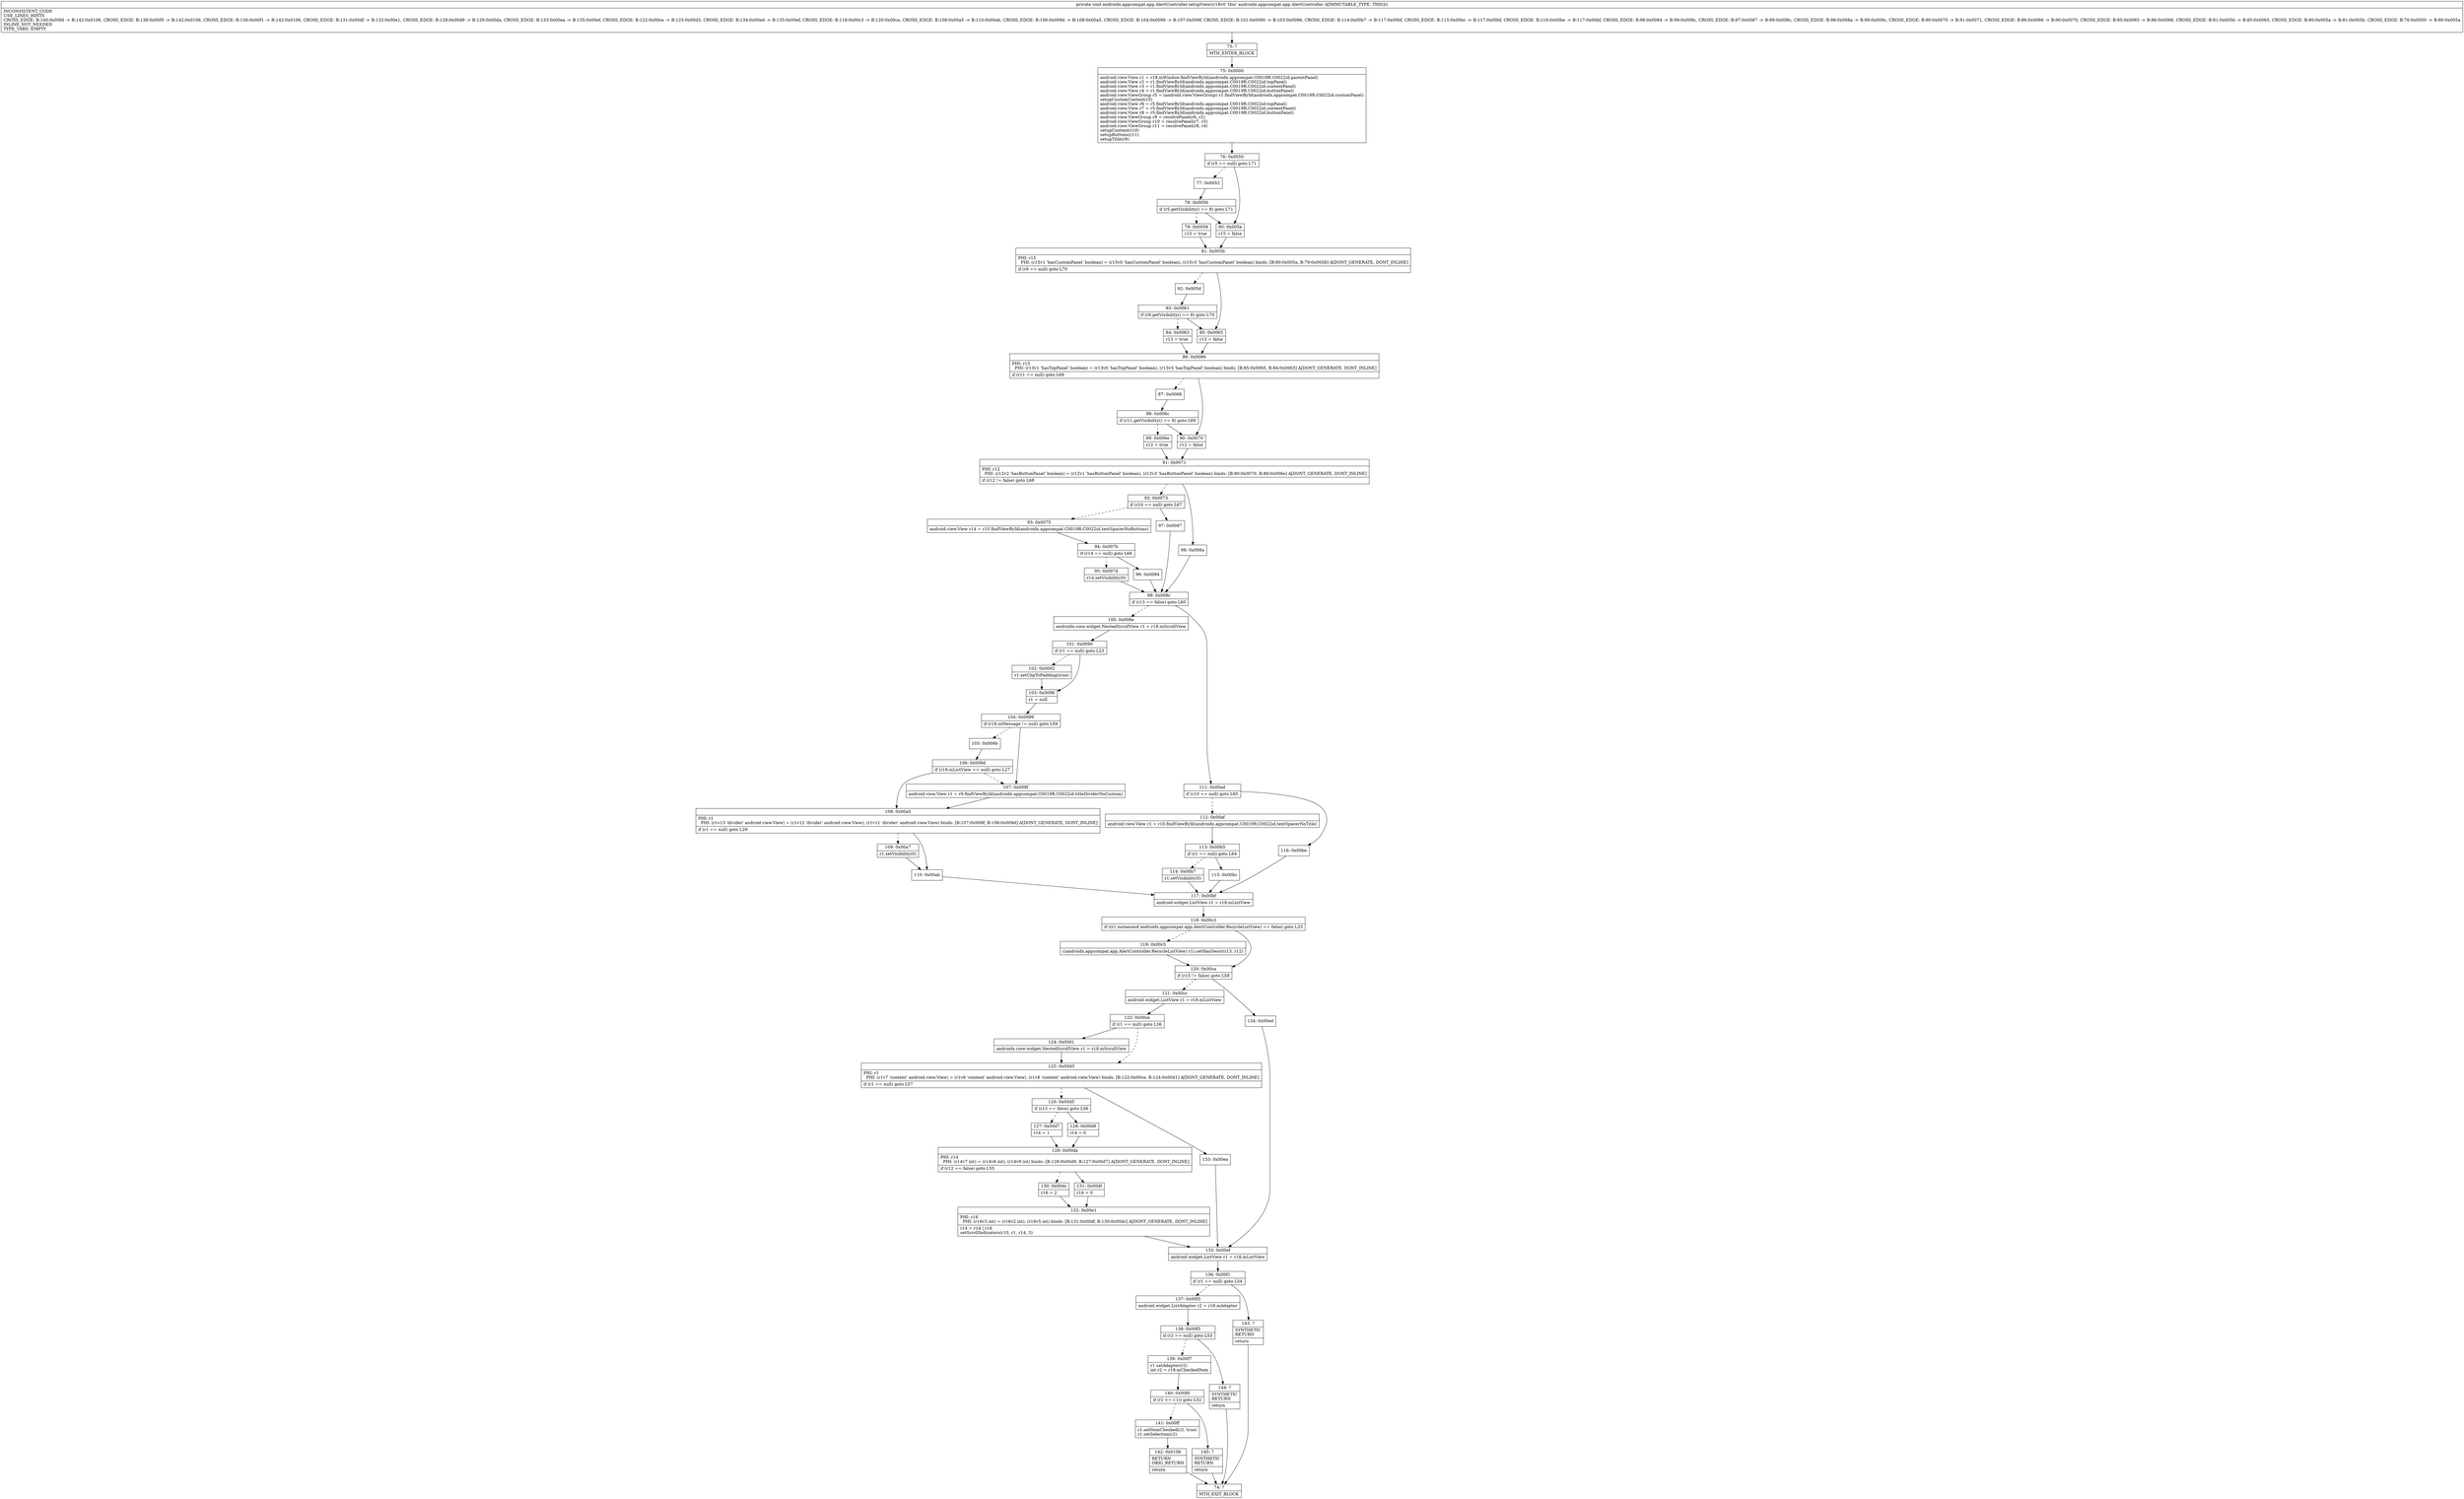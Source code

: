 digraph "CFG forandroidx.appcompat.app.AlertController.setupView()V" {
Node_73 [shape=record,label="{73\:\ ?|MTH_ENTER_BLOCK\l}"];
Node_75 [shape=record,label="{75\:\ 0x0000|android.view.View r1 = r18.mWindow.findViewById(androidx.appcompat.C0019R.C0022id.parentPanel)\landroid.view.View r2 = r1.findViewById(androidx.appcompat.C0019R.C0022id.topPanel)\landroid.view.View r3 = r1.findViewById(androidx.appcompat.C0019R.C0022id.contentPanel)\landroid.view.View r4 = r1.findViewById(androidx.appcompat.C0019R.C0022id.buttonPanel)\landroid.view.ViewGroup r5 = (android.view.ViewGroup) r1.findViewById(androidx.appcompat.C0019R.C0022id.customPanel)\lsetupCustomContent(r5)\landroid.view.View r6 = r5.findViewById(androidx.appcompat.C0019R.C0022id.topPanel)\landroid.view.View r7 = r5.findViewById(androidx.appcompat.C0019R.C0022id.contentPanel)\landroid.view.View r8 = r5.findViewById(androidx.appcompat.C0019R.C0022id.buttonPanel)\landroid.view.ViewGroup r9 = resolvePanel(r6, r2)\landroid.view.ViewGroup r10 = resolvePanel(r7, r3)\landroid.view.ViewGroup r11 = resolvePanel(r8, r4)\lsetupContent(r10)\lsetupButtons(r11)\lsetupTitle(r9)\l}"];
Node_76 [shape=record,label="{76\:\ 0x0050|if (r5 == null) goto L71\l}"];
Node_77 [shape=record,label="{77\:\ 0x0052}"];
Node_78 [shape=record,label="{78\:\ 0x0056|if (r5.getVisibility() == 8) goto L71\l}"];
Node_79 [shape=record,label="{79\:\ 0x0058|r15 = true\l}"];
Node_81 [shape=record,label="{81\:\ 0x005b|PHI: r15 \l  PHI: (r15v1 'hasCustomPanel' boolean) = (r15v0 'hasCustomPanel' boolean), (r15v3 'hasCustomPanel' boolean) binds: [B:80:0x005a, B:79:0x0058] A[DONT_GENERATE, DONT_INLINE]\l|if (r9 == null) goto L70\l}"];
Node_82 [shape=record,label="{82\:\ 0x005d}"];
Node_83 [shape=record,label="{83\:\ 0x0061|if (r9.getVisibility() == 8) goto L70\l}"];
Node_84 [shape=record,label="{84\:\ 0x0063|r13 = true\l}"];
Node_86 [shape=record,label="{86\:\ 0x0066|PHI: r13 \l  PHI: (r13v1 'hasTopPanel' boolean) = (r13v0 'hasTopPanel' boolean), (r13v3 'hasTopPanel' boolean) binds: [B:85:0x0065, B:84:0x0063] A[DONT_GENERATE, DONT_INLINE]\l|if (r11 == null) goto L69\l}"];
Node_87 [shape=record,label="{87\:\ 0x0068}"];
Node_88 [shape=record,label="{88\:\ 0x006c|if (r11.getVisibility() == 8) goto L69\l}"];
Node_89 [shape=record,label="{89\:\ 0x006e|r12 = true\l}"];
Node_91 [shape=record,label="{91\:\ 0x0071|PHI: r12 \l  PHI: (r12v2 'hasButtonPanel' boolean) = (r12v1 'hasButtonPanel' boolean), (r12v3 'hasButtonPanel' boolean) binds: [B:90:0x0070, B:89:0x006e] A[DONT_GENERATE, DONT_INLINE]\l|if (r12 != false) goto L68\l}"];
Node_92 [shape=record,label="{92\:\ 0x0073|if (r10 == null) goto L67\l}"];
Node_93 [shape=record,label="{93\:\ 0x0075|android.view.View r14 = r10.findViewById(androidx.appcompat.C0019R.C0022id.textSpacerNoButtons)\l}"];
Node_94 [shape=record,label="{94\:\ 0x007b|if (r14 == null) goto L66\l}"];
Node_95 [shape=record,label="{95\:\ 0x007d|r14.setVisibility(0)\l}"];
Node_99 [shape=record,label="{99\:\ 0x008c|if (r13 == false) goto L60\l}"];
Node_100 [shape=record,label="{100\:\ 0x008e|androidx.core.widget.NestedScrollView r1 = r18.mScrollView\l}"];
Node_101 [shape=record,label="{101\:\ 0x0090|if (r1 == null) goto L23\l}"];
Node_102 [shape=record,label="{102\:\ 0x0092|r1.setClipToPadding(true)\l}"];
Node_103 [shape=record,label="{103\:\ 0x0096|r1 = null\l}"];
Node_104 [shape=record,label="{104\:\ 0x0099|if (r18.mMessage != null) goto L59\l}"];
Node_105 [shape=record,label="{105\:\ 0x009b}"];
Node_106 [shape=record,label="{106\:\ 0x009d|if (r18.mListView == null) goto L27\l}"];
Node_108 [shape=record,label="{108\:\ 0x00a5|PHI: r1 \l  PHI: (r1v13 'divider' android.view.View) = (r1v12 'divider' android.view.View), (r1v11 'divider' android.view.View) binds: [B:107:0x009f, B:106:0x009d] A[DONT_GENERATE, DONT_INLINE]\l|if (r1 == null) goto L29\l}"];
Node_109 [shape=record,label="{109\:\ 0x00a7|r1.setVisibility(0)\l}"];
Node_110 [shape=record,label="{110\:\ 0x00ab}"];
Node_117 [shape=record,label="{117\:\ 0x00bf|android.widget.ListView r1 = r18.mListView\l}"];
Node_118 [shape=record,label="{118\:\ 0x00c3|if ((r1 instanceof androidx.appcompat.app.AlertController.RecycleListView) == false) goto L33\l}"];
Node_119 [shape=record,label="{119\:\ 0x00c5|((androidx.appcompat.app.AlertController.RecycleListView) r1).setHasDecor(r13, r12)\l}"];
Node_120 [shape=record,label="{120\:\ 0x00ca|if (r15 != false) goto L58\l}"];
Node_121 [shape=record,label="{121\:\ 0x00cc|android.widget.ListView r1 = r18.mListView\l}"];
Node_122 [shape=record,label="{122\:\ 0x00ce|if (r1 == null) goto L36\l}"];
Node_124 [shape=record,label="{124\:\ 0x00d1|androidx.core.widget.NestedScrollView r1 = r18.mScrollView\l}"];
Node_125 [shape=record,label="{125\:\ 0x00d3|PHI: r1 \l  PHI: (r1v7 'content' android.view.View) = (r1v6 'content' android.view.View), (r1v8 'content' android.view.View) binds: [B:122:0x00ce, B:124:0x00d1] A[DONT_GENERATE, DONT_INLINE]\l|if (r1 == null) goto L57\l}"];
Node_126 [shape=record,label="{126\:\ 0x00d5|if (r13 == false) goto L56\l}"];
Node_127 [shape=record,label="{127\:\ 0x00d7|r14 = 1\l}"];
Node_129 [shape=record,label="{129\:\ 0x00da|PHI: r14 \l  PHI: (r14v7 int) = (r14v6 int), (r14v9 int) binds: [B:128:0x00d9, B:127:0x00d7] A[DONT_GENERATE, DONT_INLINE]\l|if (r12 == false) goto L55\l}"];
Node_130 [shape=record,label="{130\:\ 0x00dc|r16 = 2\l}"];
Node_132 [shape=record,label="{132\:\ 0x00e1|PHI: r16 \l  PHI: (r16v3 int) = (r16v2 int), (r16v5 int) binds: [B:131:0x00df, B:130:0x00dc] A[DONT_GENERATE, DONT_INLINE]\l|r14 = r14 \| r16\lsetScrollIndicators(r10, r1, r14, 3)\l}"];
Node_135 [shape=record,label="{135\:\ 0x00ef|android.widget.ListView r1 = r18.mListView\l}"];
Node_136 [shape=record,label="{136\:\ 0x00f1|if (r1 == null) goto L54\l}"];
Node_137 [shape=record,label="{137\:\ 0x00f3|android.widget.ListAdapter r2 = r18.mAdapter\l}"];
Node_138 [shape=record,label="{138\:\ 0x00f5|if (r2 == null) goto L53\l}"];
Node_139 [shape=record,label="{139\:\ 0x00f7|r1.setAdapter(r2)\lint r2 = r18.mCheckedItem\l}"];
Node_140 [shape=record,label="{140\:\ 0x00fd|if (r2 \<= (\-1)) goto L52\l}"];
Node_141 [shape=record,label="{141\:\ 0x00ff|r1.setItemChecked(r2, true)\lr1.setSelection(r2)\l}"];
Node_142 [shape=record,label="{142\:\ 0x0106|RETURN\lORIG_RETURN\l|return\l}"];
Node_74 [shape=record,label="{74\:\ ?|MTH_EXIT_BLOCK\l}"];
Node_145 [shape=record,label="{145\:\ ?|SYNTHETIC\lRETURN\l|return\l}"];
Node_144 [shape=record,label="{144\:\ ?|SYNTHETIC\lRETURN\l|return\l}"];
Node_143 [shape=record,label="{143\:\ ?|SYNTHETIC\lRETURN\l|return\l}"];
Node_131 [shape=record,label="{131\:\ 0x00df|r16 = 0\l}"];
Node_128 [shape=record,label="{128\:\ 0x00d9|r14 = 0\l}"];
Node_133 [shape=record,label="{133\:\ 0x00ea}"];
Node_134 [shape=record,label="{134\:\ 0x00ed}"];
Node_107 [shape=record,label="{107\:\ 0x009f|android.view.View r1 = r9.findViewById(androidx.appcompat.C0019R.C0022id.titleDividerNoCustom)\l}"];
Node_111 [shape=record,label="{111\:\ 0x00ad|if (r10 == null) goto L65\l}"];
Node_112 [shape=record,label="{112\:\ 0x00af|android.view.View r1 = r10.findViewById(androidx.appcompat.C0019R.C0022id.textSpacerNoTitle)\l}"];
Node_113 [shape=record,label="{113\:\ 0x00b5|if (r1 == null) goto L64\l}"];
Node_114 [shape=record,label="{114\:\ 0x00b7|r1.setVisibility(0)\l}"];
Node_115 [shape=record,label="{115\:\ 0x00bc}"];
Node_116 [shape=record,label="{116\:\ 0x00be}"];
Node_96 [shape=record,label="{96\:\ 0x0084}"];
Node_97 [shape=record,label="{97\:\ 0x0087}"];
Node_98 [shape=record,label="{98\:\ 0x008a}"];
Node_90 [shape=record,label="{90\:\ 0x0070|r12 = false\l}"];
Node_85 [shape=record,label="{85\:\ 0x0065|r13 = false\l}"];
Node_80 [shape=record,label="{80\:\ 0x005a|r15 = false\l}"];
MethodNode[shape=record,label="{private void androidx.appcompat.app.AlertController.setupView((r18v0 'this' androidx.appcompat.app.AlertController A[IMMUTABLE_TYPE, THIS]))  | INCONSISTENT_CODE\lUSE_LINES_HINTS\lCROSS_EDGE: B:140:0x00fd \-\> B:142:0x0106, CROSS_EDGE: B:138:0x00f5 \-\> B:142:0x0106, CROSS_EDGE: B:136:0x00f1 \-\> B:142:0x0106, CROSS_EDGE: B:131:0x00df \-\> B:132:0x00e1, CROSS_EDGE: B:128:0x00d9 \-\> B:129:0x00da, CROSS_EDGE: B:133:0x00ea \-\> B:135:0x00ef, CROSS_EDGE: B:122:0x00ce \-\> B:125:0x00d3, CROSS_EDGE: B:134:0x00ed \-\> B:135:0x00ef, CROSS_EDGE: B:118:0x00c3 \-\> B:120:0x00ca, CROSS_EDGE: B:108:0x00a5 \-\> B:110:0x00ab, CROSS_EDGE: B:106:0x009d \-\> B:108:0x00a5, CROSS_EDGE: B:104:0x0099 \-\> B:107:0x009f, CROSS_EDGE: B:101:0x0090 \-\> B:103:0x0096, CROSS_EDGE: B:114:0x00b7 \-\> B:117:0x00bf, CROSS_EDGE: B:115:0x00bc \-\> B:117:0x00bf, CROSS_EDGE: B:116:0x00be \-\> B:117:0x00bf, CROSS_EDGE: B:96:0x0084 \-\> B:99:0x008c, CROSS_EDGE: B:97:0x0087 \-\> B:99:0x008c, CROSS_EDGE: B:98:0x008a \-\> B:99:0x008c, CROSS_EDGE: B:90:0x0070 \-\> B:91:0x0071, CROSS_EDGE: B:86:0x0066 \-\> B:90:0x0070, CROSS_EDGE: B:85:0x0065 \-\> B:86:0x0066, CROSS_EDGE: B:81:0x005b \-\> B:85:0x0065, CROSS_EDGE: B:80:0x005a \-\> B:81:0x005b, CROSS_EDGE: B:76:0x0050 \-\> B:80:0x005a\lINLINE_NOT_NEEDED\lTYPE_VARS: EMPTY\l}"];
MethodNode -> Node_73;Node_73 -> Node_75;
Node_75 -> Node_76;
Node_76 -> Node_77[style=dashed];
Node_76 -> Node_80;
Node_77 -> Node_78;
Node_78 -> Node_79[style=dashed];
Node_78 -> Node_80;
Node_79 -> Node_81;
Node_81 -> Node_82[style=dashed];
Node_81 -> Node_85;
Node_82 -> Node_83;
Node_83 -> Node_84[style=dashed];
Node_83 -> Node_85;
Node_84 -> Node_86;
Node_86 -> Node_87[style=dashed];
Node_86 -> Node_90;
Node_87 -> Node_88;
Node_88 -> Node_89[style=dashed];
Node_88 -> Node_90;
Node_89 -> Node_91;
Node_91 -> Node_92[style=dashed];
Node_91 -> Node_98;
Node_92 -> Node_93[style=dashed];
Node_92 -> Node_97;
Node_93 -> Node_94;
Node_94 -> Node_95[style=dashed];
Node_94 -> Node_96;
Node_95 -> Node_99;
Node_99 -> Node_100[style=dashed];
Node_99 -> Node_111;
Node_100 -> Node_101;
Node_101 -> Node_102[style=dashed];
Node_101 -> Node_103;
Node_102 -> Node_103;
Node_103 -> Node_104;
Node_104 -> Node_105[style=dashed];
Node_104 -> Node_107;
Node_105 -> Node_106;
Node_106 -> Node_107[style=dashed];
Node_106 -> Node_108;
Node_108 -> Node_109[style=dashed];
Node_108 -> Node_110;
Node_109 -> Node_110;
Node_110 -> Node_117;
Node_117 -> Node_118;
Node_118 -> Node_119[style=dashed];
Node_118 -> Node_120;
Node_119 -> Node_120;
Node_120 -> Node_121[style=dashed];
Node_120 -> Node_134;
Node_121 -> Node_122;
Node_122 -> Node_124;
Node_122 -> Node_125[style=dashed];
Node_124 -> Node_125;
Node_125 -> Node_126[style=dashed];
Node_125 -> Node_133;
Node_126 -> Node_127[style=dashed];
Node_126 -> Node_128;
Node_127 -> Node_129;
Node_129 -> Node_130[style=dashed];
Node_129 -> Node_131;
Node_130 -> Node_132;
Node_132 -> Node_135;
Node_135 -> Node_136;
Node_136 -> Node_137[style=dashed];
Node_136 -> Node_143;
Node_137 -> Node_138;
Node_138 -> Node_139[style=dashed];
Node_138 -> Node_144;
Node_139 -> Node_140;
Node_140 -> Node_141[style=dashed];
Node_140 -> Node_145;
Node_141 -> Node_142;
Node_142 -> Node_74;
Node_145 -> Node_74;
Node_144 -> Node_74;
Node_143 -> Node_74;
Node_131 -> Node_132;
Node_128 -> Node_129;
Node_133 -> Node_135;
Node_134 -> Node_135;
Node_107 -> Node_108;
Node_111 -> Node_112[style=dashed];
Node_111 -> Node_116;
Node_112 -> Node_113;
Node_113 -> Node_114[style=dashed];
Node_113 -> Node_115;
Node_114 -> Node_117;
Node_115 -> Node_117;
Node_116 -> Node_117;
Node_96 -> Node_99;
Node_97 -> Node_99;
Node_98 -> Node_99;
Node_90 -> Node_91;
Node_85 -> Node_86;
Node_80 -> Node_81;
}

